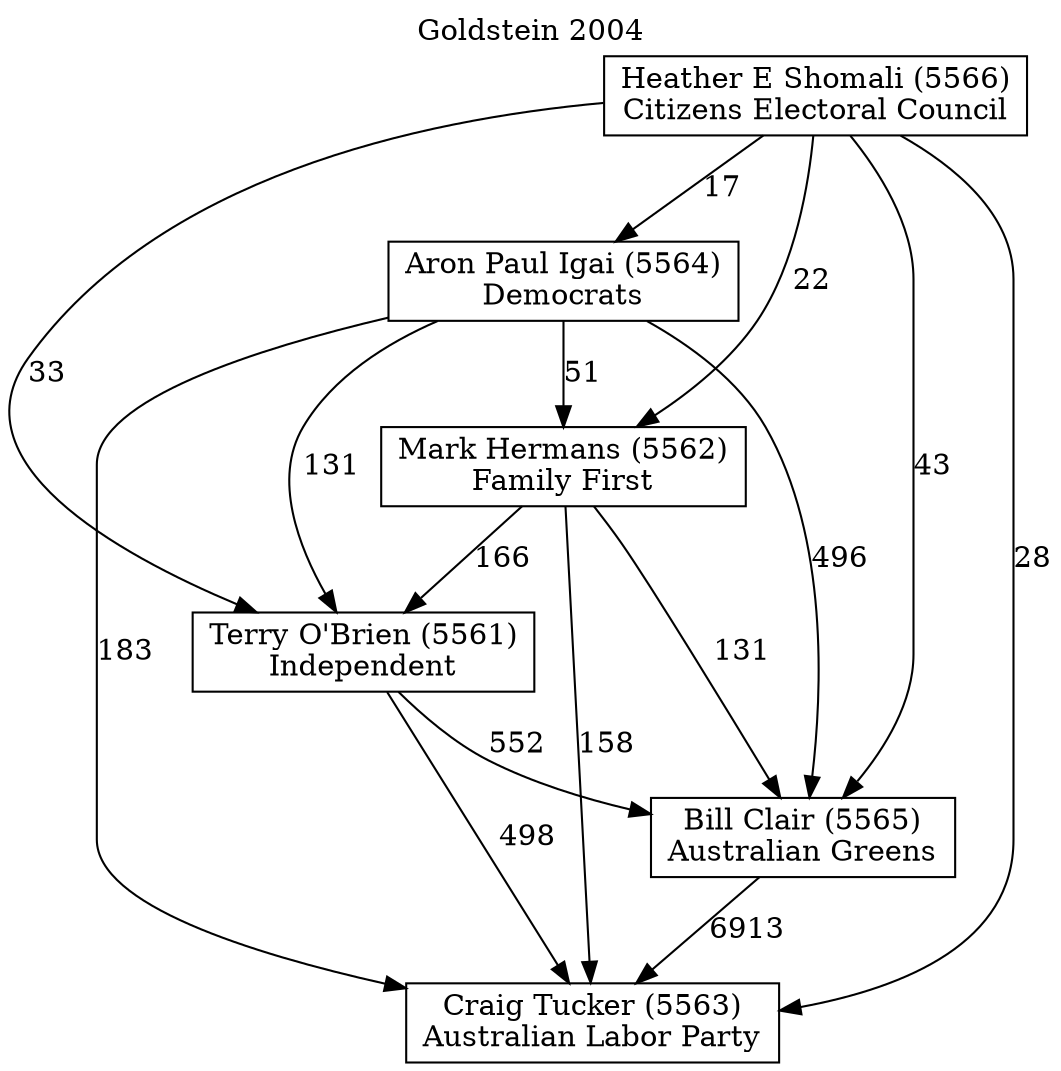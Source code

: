 // House preference flow
digraph "Craig Tucker (5563)_Goldstein_2004" {
	graph [label="Goldstein 2004" labelloc=t mclimit=10]
	node [shape=box]
	"Aron Paul Igai (5564)" [label="Aron Paul Igai (5564)
Democrats"]
	"Bill Clair (5565)" [label="Bill Clair (5565)
Australian Greens"]
	"Craig Tucker (5563)" [label="Craig Tucker (5563)
Australian Labor Party"]
	"Heather E Shomali (5566)" [label="Heather E Shomali (5566)
Citizens Electoral Council"]
	"Mark Hermans (5562)" [label="Mark Hermans (5562)
Family First"]
	"Terry O'Brien (5561)" [label="Terry O'Brien (5561)
Independent"]
	"Aron Paul Igai (5564)" -> "Bill Clair (5565)" [label=496]
	"Aron Paul Igai (5564)" -> "Craig Tucker (5563)" [label=183]
	"Aron Paul Igai (5564)" -> "Mark Hermans (5562)" [label=51]
	"Aron Paul Igai (5564)" -> "Terry O'Brien (5561)" [label=131]
	"Bill Clair (5565)" -> "Craig Tucker (5563)" [label=6913]
	"Heather E Shomali (5566)" -> "Aron Paul Igai (5564)" [label=17]
	"Heather E Shomali (5566)" -> "Bill Clair (5565)" [label=43]
	"Heather E Shomali (5566)" -> "Craig Tucker (5563)" [label=28]
	"Heather E Shomali (5566)" -> "Mark Hermans (5562)" [label=22]
	"Heather E Shomali (5566)" -> "Terry O'Brien (5561)" [label=33]
	"Mark Hermans (5562)" -> "Bill Clair (5565)" [label=131]
	"Mark Hermans (5562)" -> "Craig Tucker (5563)" [label=158]
	"Mark Hermans (5562)" -> "Terry O'Brien (5561)" [label=166]
	"Terry O'Brien (5561)" -> "Bill Clair (5565)" [label=552]
	"Terry O'Brien (5561)" -> "Craig Tucker (5563)" [label=498]
}
